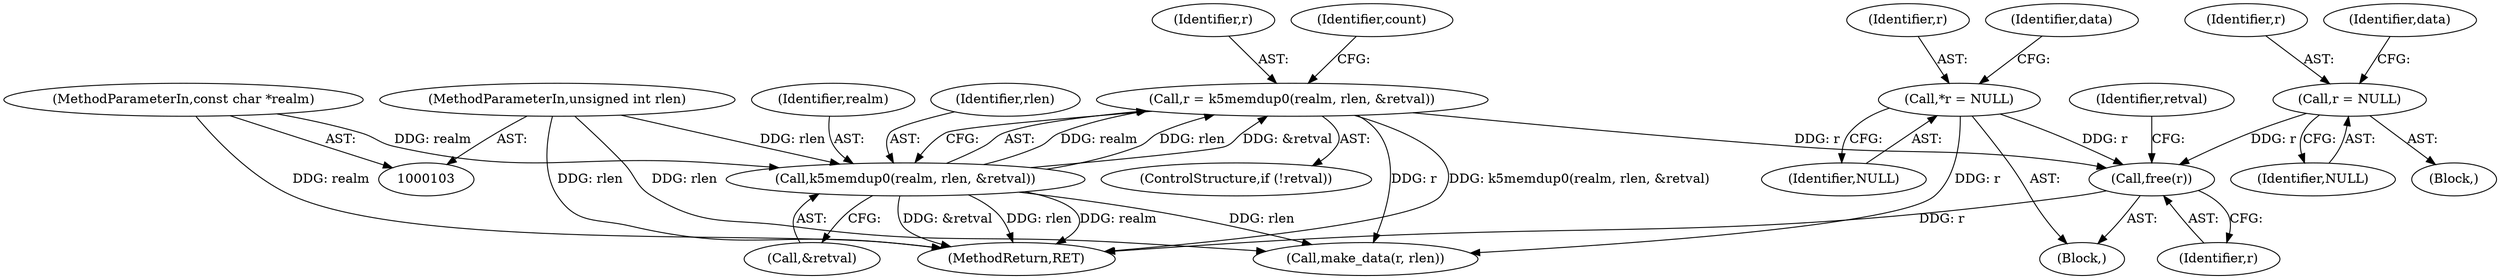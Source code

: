 digraph "0_krb5_f0c094a1b745d91ef2f9a4eae2149aac026a5789@API" {
"1000277" [label="(Call,free(r))"];
"1000254" [label="(Call,r = NULL)"];
"1000151" [label="(Call,r = k5memdup0(realm, rlen, &retval))"];
"1000153" [label="(Call,k5memdup0(realm, rlen, &retval))"];
"1000107" [label="(MethodParameterIn,const char *realm)"];
"1000106" [label="(MethodParameterIn,unsigned int rlen)"];
"1000115" [label="(Call,*r = NULL)"];
"1000281" [label="(MethodReturn,RET)"];
"1000151" [label="(Call,r = k5memdup0(realm, rlen, &retval))"];
"1000255" [label="(Identifier,r)"];
"1000254" [label="(Call,r = NULL)"];
"1000116" [label="(Identifier,r)"];
"1000277" [label="(Call,free(r))"];
"1000241" [label="(Call,make_data(r, rlen))"];
"1000153" [label="(Call,k5memdup0(realm, rlen, &retval))"];
"1000152" [label="(Identifier,r)"];
"1000154" [label="(Identifier,realm)"];
"1000278" [label="(Identifier,r)"];
"1000148" [label="(ControlStructure,if (!retval))"];
"1000109" [label="(Block,)"];
"1000258" [label="(Identifier,data)"];
"1000256" [label="(Identifier,NULL)"];
"1000226" [label="(Block,)"];
"1000115" [label="(Call,*r = NULL)"];
"1000107" [label="(MethodParameterIn,const char *realm)"];
"1000156" [label="(Call,&retval)"];
"1000120" [label="(Identifier,data)"];
"1000155" [label="(Identifier,rlen)"];
"1000280" [label="(Identifier,retval)"];
"1000106" [label="(MethodParameterIn,unsigned int rlen)"];
"1000117" [label="(Identifier,NULL)"];
"1000161" [label="(Identifier,count)"];
"1000277" -> "1000109"  [label="AST: "];
"1000277" -> "1000278"  [label="CFG: "];
"1000278" -> "1000277"  [label="AST: "];
"1000280" -> "1000277"  [label="CFG: "];
"1000277" -> "1000281"  [label="DDG: r"];
"1000254" -> "1000277"  [label="DDG: r"];
"1000151" -> "1000277"  [label="DDG: r"];
"1000115" -> "1000277"  [label="DDG: r"];
"1000254" -> "1000226"  [label="AST: "];
"1000254" -> "1000256"  [label="CFG: "];
"1000255" -> "1000254"  [label="AST: "];
"1000256" -> "1000254"  [label="AST: "];
"1000258" -> "1000254"  [label="CFG: "];
"1000151" -> "1000148"  [label="AST: "];
"1000151" -> "1000153"  [label="CFG: "];
"1000152" -> "1000151"  [label="AST: "];
"1000153" -> "1000151"  [label="AST: "];
"1000161" -> "1000151"  [label="CFG: "];
"1000151" -> "1000281"  [label="DDG: k5memdup0(realm, rlen, &retval)"];
"1000153" -> "1000151"  [label="DDG: realm"];
"1000153" -> "1000151"  [label="DDG: rlen"];
"1000153" -> "1000151"  [label="DDG: &retval"];
"1000151" -> "1000241"  [label="DDG: r"];
"1000153" -> "1000156"  [label="CFG: "];
"1000154" -> "1000153"  [label="AST: "];
"1000155" -> "1000153"  [label="AST: "];
"1000156" -> "1000153"  [label="AST: "];
"1000153" -> "1000281"  [label="DDG: rlen"];
"1000153" -> "1000281"  [label="DDG: realm"];
"1000153" -> "1000281"  [label="DDG: &retval"];
"1000107" -> "1000153"  [label="DDG: realm"];
"1000106" -> "1000153"  [label="DDG: rlen"];
"1000153" -> "1000241"  [label="DDG: rlen"];
"1000107" -> "1000103"  [label="AST: "];
"1000107" -> "1000281"  [label="DDG: realm"];
"1000106" -> "1000103"  [label="AST: "];
"1000106" -> "1000281"  [label="DDG: rlen"];
"1000106" -> "1000241"  [label="DDG: rlen"];
"1000115" -> "1000109"  [label="AST: "];
"1000115" -> "1000117"  [label="CFG: "];
"1000116" -> "1000115"  [label="AST: "];
"1000117" -> "1000115"  [label="AST: "];
"1000120" -> "1000115"  [label="CFG: "];
"1000115" -> "1000241"  [label="DDG: r"];
}
